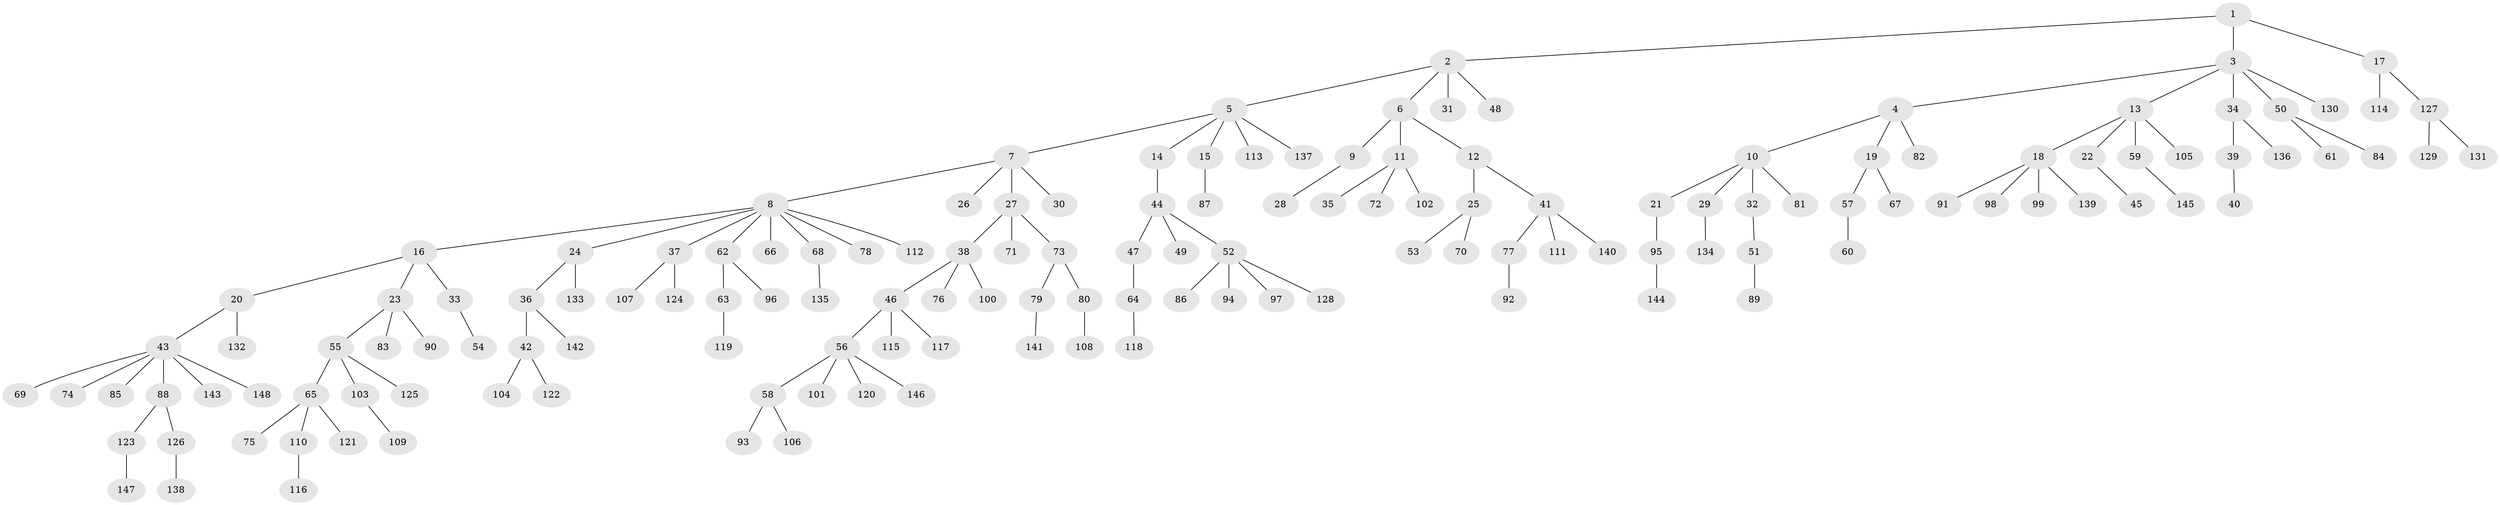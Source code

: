 // coarse degree distribution, {6: 0.02857142857142857, 7: 0.009523809523809525, 5: 0.047619047619047616, 4: 0.0761904761904762, 11: 0.009523809523809525, 1: 0.6190476190476191, 3: 0.05714285714285714, 2: 0.1523809523809524}
// Generated by graph-tools (version 1.1) at 2025/52/02/27/25 19:52:10]
// undirected, 148 vertices, 147 edges
graph export_dot {
graph [start="1"]
  node [color=gray90,style=filled];
  1;
  2;
  3;
  4;
  5;
  6;
  7;
  8;
  9;
  10;
  11;
  12;
  13;
  14;
  15;
  16;
  17;
  18;
  19;
  20;
  21;
  22;
  23;
  24;
  25;
  26;
  27;
  28;
  29;
  30;
  31;
  32;
  33;
  34;
  35;
  36;
  37;
  38;
  39;
  40;
  41;
  42;
  43;
  44;
  45;
  46;
  47;
  48;
  49;
  50;
  51;
  52;
  53;
  54;
  55;
  56;
  57;
  58;
  59;
  60;
  61;
  62;
  63;
  64;
  65;
  66;
  67;
  68;
  69;
  70;
  71;
  72;
  73;
  74;
  75;
  76;
  77;
  78;
  79;
  80;
  81;
  82;
  83;
  84;
  85;
  86;
  87;
  88;
  89;
  90;
  91;
  92;
  93;
  94;
  95;
  96;
  97;
  98;
  99;
  100;
  101;
  102;
  103;
  104;
  105;
  106;
  107;
  108;
  109;
  110;
  111;
  112;
  113;
  114;
  115;
  116;
  117;
  118;
  119;
  120;
  121;
  122;
  123;
  124;
  125;
  126;
  127;
  128;
  129;
  130;
  131;
  132;
  133;
  134;
  135;
  136;
  137;
  138;
  139;
  140;
  141;
  142;
  143;
  144;
  145;
  146;
  147;
  148;
  1 -- 2;
  1 -- 3;
  1 -- 17;
  2 -- 5;
  2 -- 6;
  2 -- 31;
  2 -- 48;
  3 -- 4;
  3 -- 13;
  3 -- 34;
  3 -- 50;
  3 -- 130;
  4 -- 10;
  4 -- 19;
  4 -- 82;
  5 -- 7;
  5 -- 14;
  5 -- 15;
  5 -- 113;
  5 -- 137;
  6 -- 9;
  6 -- 11;
  6 -- 12;
  7 -- 8;
  7 -- 26;
  7 -- 27;
  7 -- 30;
  8 -- 16;
  8 -- 24;
  8 -- 37;
  8 -- 62;
  8 -- 66;
  8 -- 68;
  8 -- 78;
  8 -- 112;
  9 -- 28;
  10 -- 21;
  10 -- 29;
  10 -- 32;
  10 -- 81;
  11 -- 35;
  11 -- 72;
  11 -- 102;
  12 -- 25;
  12 -- 41;
  13 -- 18;
  13 -- 22;
  13 -- 59;
  13 -- 105;
  14 -- 44;
  15 -- 87;
  16 -- 20;
  16 -- 23;
  16 -- 33;
  17 -- 114;
  17 -- 127;
  18 -- 91;
  18 -- 98;
  18 -- 99;
  18 -- 139;
  19 -- 57;
  19 -- 67;
  20 -- 43;
  20 -- 132;
  21 -- 95;
  22 -- 45;
  23 -- 55;
  23 -- 83;
  23 -- 90;
  24 -- 36;
  24 -- 133;
  25 -- 53;
  25 -- 70;
  27 -- 38;
  27 -- 71;
  27 -- 73;
  29 -- 134;
  32 -- 51;
  33 -- 54;
  34 -- 39;
  34 -- 136;
  36 -- 42;
  36 -- 142;
  37 -- 107;
  37 -- 124;
  38 -- 46;
  38 -- 76;
  38 -- 100;
  39 -- 40;
  41 -- 77;
  41 -- 111;
  41 -- 140;
  42 -- 104;
  42 -- 122;
  43 -- 69;
  43 -- 74;
  43 -- 85;
  43 -- 88;
  43 -- 143;
  43 -- 148;
  44 -- 47;
  44 -- 49;
  44 -- 52;
  46 -- 56;
  46 -- 115;
  46 -- 117;
  47 -- 64;
  50 -- 61;
  50 -- 84;
  51 -- 89;
  52 -- 86;
  52 -- 94;
  52 -- 97;
  52 -- 128;
  55 -- 65;
  55 -- 103;
  55 -- 125;
  56 -- 58;
  56 -- 101;
  56 -- 120;
  56 -- 146;
  57 -- 60;
  58 -- 93;
  58 -- 106;
  59 -- 145;
  62 -- 63;
  62 -- 96;
  63 -- 119;
  64 -- 118;
  65 -- 75;
  65 -- 110;
  65 -- 121;
  68 -- 135;
  73 -- 79;
  73 -- 80;
  77 -- 92;
  79 -- 141;
  80 -- 108;
  88 -- 123;
  88 -- 126;
  95 -- 144;
  103 -- 109;
  110 -- 116;
  123 -- 147;
  126 -- 138;
  127 -- 129;
  127 -- 131;
}
